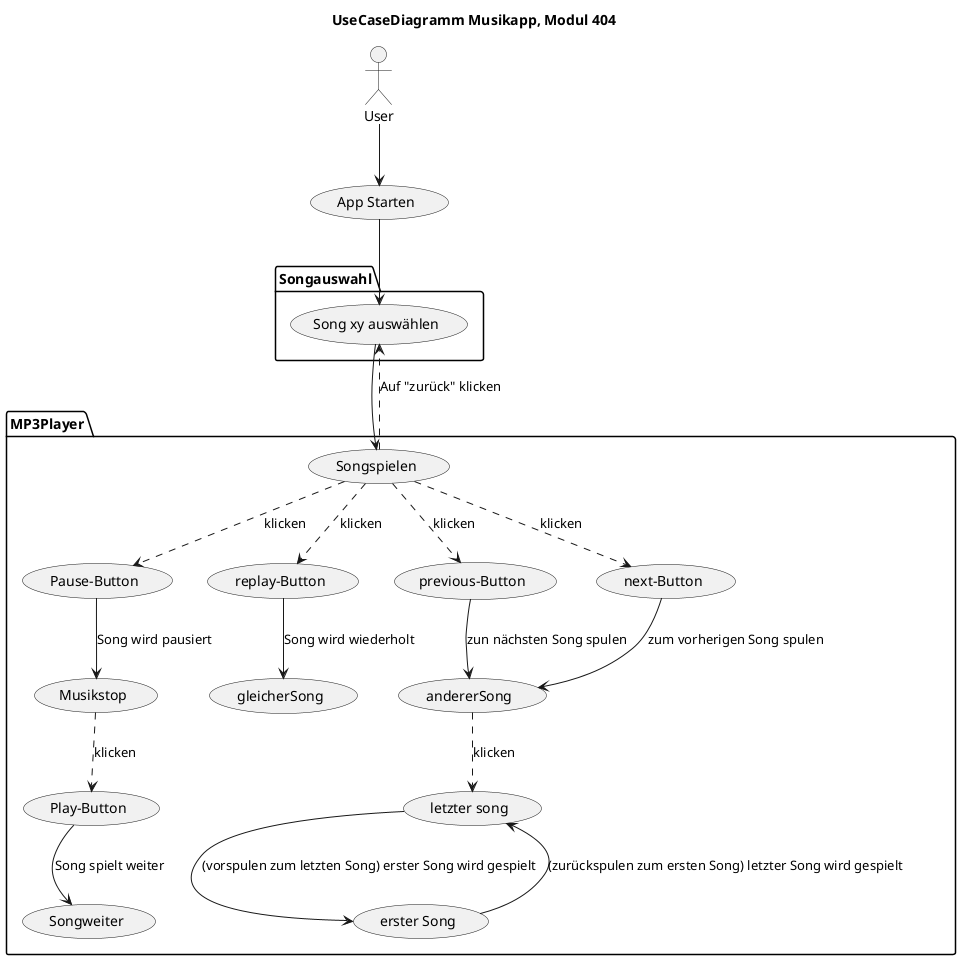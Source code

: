 @startuml UseCaseDiagram

title "UseCaseDiagramm Musikapp, Modul 404"

actor "User" as user
    usecase "App Starten" as start

package Songauswahl {
    usecase "Song xy auswählen" as songwahl
    }

package MP3Player {
    usecase "Songspielen" as songstart
    usecase "Pause-Button" as pause
    usecase "Play-Button" as play
    usecase "replay-Button" as replay
    usecase "previous-Button" as previous
    usecase "next-Button" as next
    usecase "gleicherSong" as same
    usecase "Musikstop" as stop
    usecase "Songweiter" as continue
    usecase "andererSong" as other
    usecase "letzter song" as last
    usecase "erster Song" as first
    }

user --> start
start --> songwahl
songwahl --> songstart
songstart ..> songwahl : Auf "zurück" klicken
songstart ..> previous : klicken
songstart ..> next : klicken
songstart ..> pause : klicken
songstart ..> replay : klicken
previous --> other : zun nächsten Song spulen
next --> other : zum vorherigen Song spulen
other ..> last : klicken
pause --> stop : Song wird pausiert
stop ..> play : klicken
play --> continue : Song spielt weiter
replay --> same : Song wird wiederholt
first --> last : (zurückspulen zum ersten Song) letzter Song wird gespielt
last --> first : (vorspulen zum letzten Song) erster Song wird gespielt

@enduml